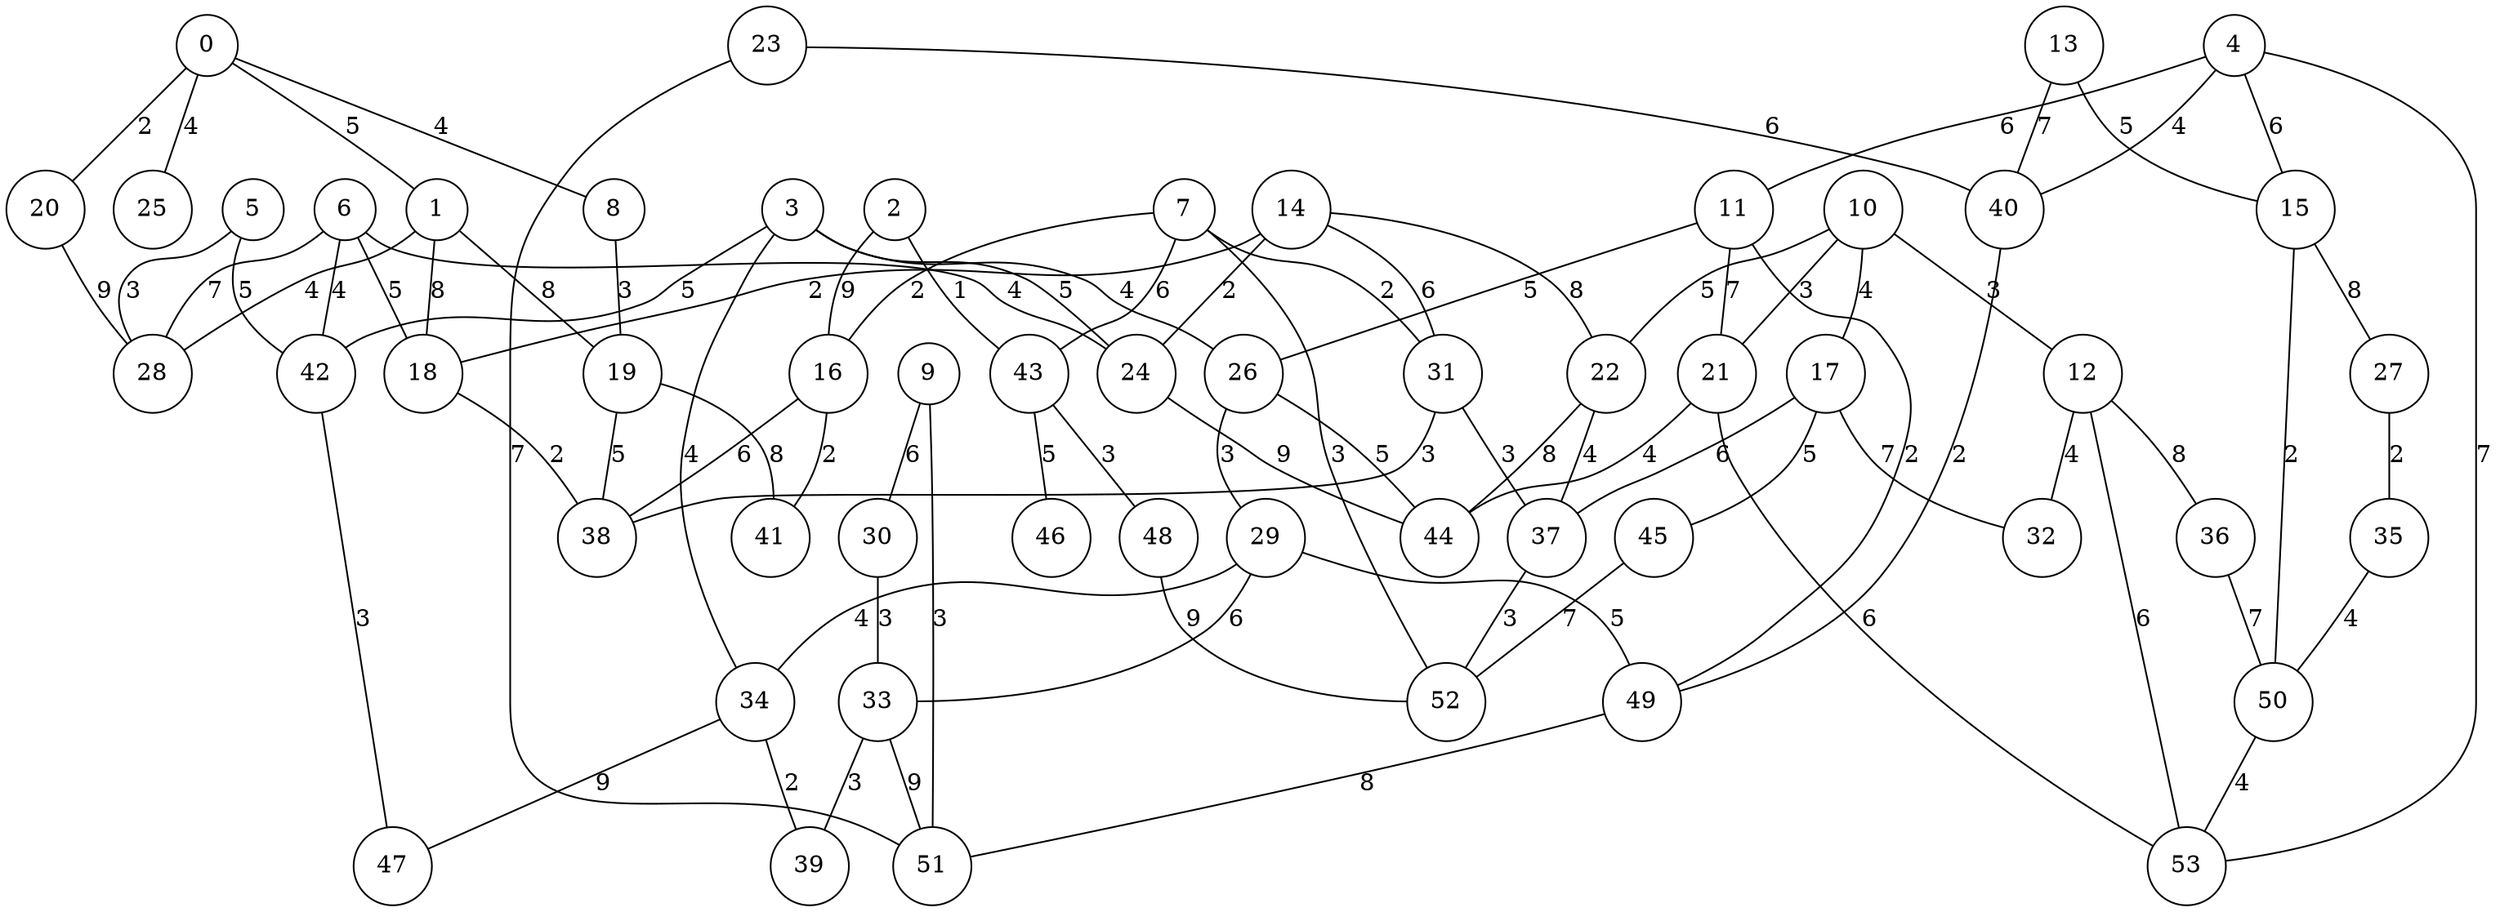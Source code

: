 graph qubit_interaction_graph {
    node [shape=circle];
    0 -- 8 [label=4];
    0 -- 25 [label=4];
    0 -- 20 [label=2];
    0 -- 1 [label=5];
    1 -- 19 [label=8];
    1 -- 28 [label=4];
    1 -- 18 [label=8];
    2 -- 16 [label=9];
    2 -- 43 [label=1];
    3 -- 42 [label=5];
    3 -- 34 [label=4];
    3 -- 24 [label=5];
    3 -- 26 [label=4];
    4 -- 53 [label=7];
    4 -- 11 [label=6];
    4 -- 40 [label=4];
    4 -- 15 [label=6];
    5 -- 42 [label=5];
    5 -- 28 [label=3];
    6 -- 42 [label=4];
    6 -- 18 [label=5];
    6 -- 24 [label=4];
    6 -- 28 [label=7];
    7 -- 31 [label=2];
    7 -- 52 [label=3];
    7 -- 43 [label=6];
    7 -- 16 [label=2];
    8 -- 19 [label=3];
    9 -- 30 [label=6];
    9 -- 51 [label=3];
    10 -- 17 [label=4];
    10 -- 21 [label=3];
    10 -- 22 [label=5];
    10 -- 12 [label=3];
    11 -- 21 [label=7];
    11 -- 26 [label=5];
    11 -- 49 [label=2];
    12 -- 32 [label=4];
    12 -- 36 [label=8];
    12 -- 53 [label=6];
    13 -- 40 [label=7];
    13 -- 15 [label=5];
    14 -- 31 [label=6];
    14 -- 22 [label=8];
    14 -- 18 [label=2];
    14 -- 24 [label=2];
    15 -- 27 [label=8];
    15 -- 50 [label=2];
    16 -- 38 [label=6];
    16 -- 41 [label=2];
    17 -- 37 [label=6];
    17 -- 45 [label=5];
    17 -- 32 [label=7];
    18 -- 38 [label=2];
    19 -- 41 [label=8];
    19 -- 38 [label=5];
    20 -- 28 [label=9];
    21 -- 53 [label=6];
    21 -- 44 [label=4];
    22 -- 44 [label=8];
    22 -- 37 [label=4];
    23 -- 40 [label=6];
    23 -- 51 [label=7];
    24 -- 44 [label=9];
    26 -- 44 [label=5];
    26 -- 29 [label=3];
    27 -- 35 [label=2];
    29 -- 34 [label=4];
    29 -- 33 [label=6];
    29 -- 49 [label=5];
    30 -- 33 [label=3];
    31 -- 37 [label=3];
    31 -- 38 [label=3];
    33 -- 51 [label=9];
    33 -- 39 [label=3];
    34 -- 39 [label=2];
    34 -- 47 [label=9];
    35 -- 50 [label=4];
    36 -- 50 [label=7];
    37 -- 52 [label=3];
    40 -- 49 [label=2];
    42 -- 47 [label=3];
    43 -- 48 [label=3];
    43 -- 46 [label=5];
    45 -- 52 [label=7];
    48 -- 52 [label=9];
    49 -- 51 [label=8];
    50 -- 53 [label=4];
}